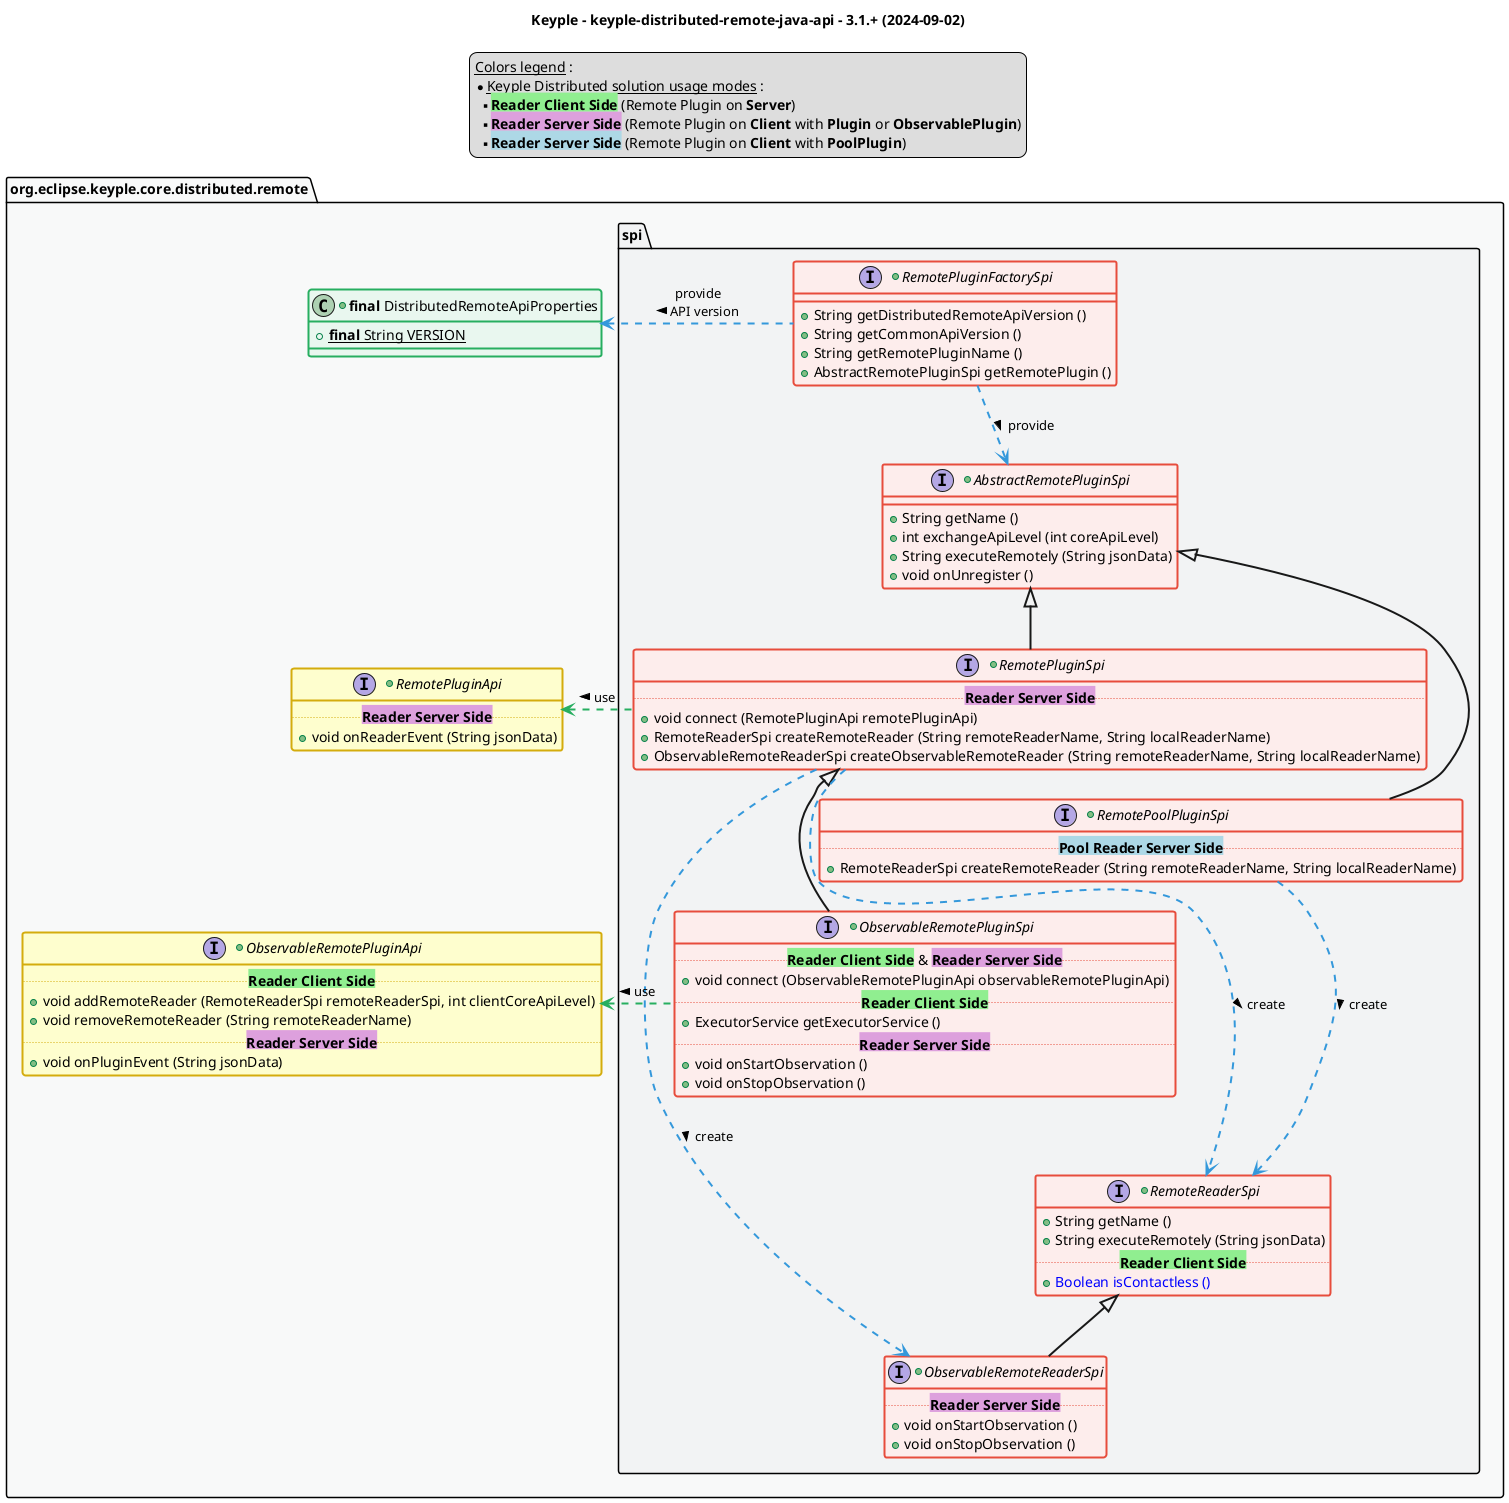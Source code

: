 @startuml
title
    Keyple - keyple-distributed-remote-java-api - 3.1.+ (2024-09-02)
end title

' == THEME ==

'Couleurs issues de : https://htmlcolorcodes.com/fr/tableau-de-couleur/tableau-de-couleur-design-plat/
!define C_GREY1 F8F9F9
!define C_GREY2 F2F3F4
!define C_GREY3 E5E7E9
!define C_GREY4 D7DBDD
!define C_GREY5 CACFD2
!define C_GREY6 BDC3C7
!define C_LINK 3498DB
!define C_USE 27AE60

' -- Styles that don't work with new version of plantuml --
skinparam stereotypeABorderColor #A9DCDF
skinparam stereotypeIBorderColor #B4A7E5
skinparam stereotypeCBorderColor #ADD1B2
skinparam stereotypeEBorderColor #EB93DF
' -- END --

skinparam ClassBorderThickness 2
skinparam ArrowThickness 2

' Yellow
skinparam ClassBackgroundColor #FEFECE
skinparam ClassBorderColor #D4AC0D
' Red
skinparam ClassBackgroundColor<<red>> #FDEDEC
skinparam ClassBorderColor<<red>> #E74C3C
hide <<red>> stereotype
' Purple
skinparam ClassBackgroundColor<<purple>> #F4ECF7
skinparam ClassBorderColor<<purple>> #8E44AD
hide <<purple>> stereotype
' blue
skinparam ClassBackgroundColor<<blue>> #EBF5FB
skinparam ClassBorderColor<<blue>> #3498DB
hide <<blue>> stereotype
' Green
skinparam ClassBackgroundColor<<green>> #E9F7EF
skinparam ClassBorderColor<<green>> #27AE60
hide <<green>> stereotype
' Grey
skinparam ClassBackgroundColor<<grey>> #EAECEE
skinparam ClassBorderColor<<grey>> #2C3E50
hide <<grey>> stereotype

' == CONTENT ==

legend top
    __Colors legend__ :
    * __Keyple Distributed solution usage modes__ :
    ** <back:lightGreen>**Reader Client Side**</back> (Remote Plugin on **Server**)
    ** <back:plum>**Reader Server Side**</back> (Remote Plugin on **Client** with **Plugin** or **ObservablePlugin**)
    ** <back:lightBlue>**Reader Server Side**</back> (Remote Plugin on **Client** with **PoolPlugin**)
end legend

package "org.eclipse.keyple.core.distributed.remote" as api {
    +class "**final** DistributedRemoteApiProperties" as ApiProperties <<green>> {
        +{static} **final** String VERSION
    }
    +interface RemotePluginApi {
        .. <back:plum>**Reader Server Side**</back> ..
        +void onReaderEvent (String jsonData)
    }
    +interface ObservableRemotePluginApi {
        .. <back:lightGreen>**Reader Client Side**</back> ..
        +void addRemoteReader (RemoteReaderSpi remoteReaderSpi, int clientCoreApiLevel)
        +void removeRemoteReader (String remoteReaderName)
        .. <back:plum>**Reader Server Side**</back> ..
        +void onPluginEvent (String jsonData)
    }
    package spi {
        ' Factories
        +interface RemotePluginFactorySpi <<red>> {
            +String getDistributedRemoteApiVersion ()
            +String getCommonApiVersion ()
            +String getRemotePluginName ()
            +AbstractRemotePluginSpi getRemotePlugin ()
        }
        ' Plugins
        +interface AbstractRemotePluginSpi <<red>> {
            +String getName ()
            +int exchangeApiLevel (int coreApiLevel)
            +String executeRemotely (String jsonData)
            +void onUnregister ()
        }
        +interface RemotePluginSpi <<red>> extends AbstractRemotePluginSpi {
            .. <back:plum>**Reader Server Side**</back> ..
            +void connect (RemotePluginApi remotePluginApi)
            +RemoteReaderSpi createRemoteReader (String remoteReaderName, String localReaderName)
            +ObservableRemoteReaderSpi createObservableRemoteReader (String remoteReaderName, String localReaderName)
        }
        +interface ObservableRemotePluginSpi <<red>> extends RemotePluginSpi {
            .. <back:lightGreen>**Reader Client Side**</back> & <back:plum>**Reader Server Side**</back> ..
            +void connect (ObservableRemotePluginApi observableRemotePluginApi)
            .. <back:lightGreen>**Reader Client Side**</back> ..
            +ExecutorService getExecutorService ()
            .. <back:plum>**Reader Server Side**</back> ..
            +void onStartObservation ()
            +void onStopObservation ()
        }
        +interface RemotePoolPluginSpi <<red>> extends AbstractRemotePluginSpi {
            .. <back:lightBlue>**Pool Reader Server Side**</back> ..
            +RemoteReaderSpi createRemoteReader (String remoteReaderName, String localReaderName)
        }
        ' Readers
        +interface RemoteReaderSpi <<red>> {
            +String getName ()
            +String executeRemotely (String jsonData)
            .. <back:lightGreen>**Reader Client Side**</back> ..
            +<color:blue>Boolean isContactless ()
        }
        +interface ObservableRemoteReaderSpi <<red>> extends RemoteReaderSpi {
            .. <back:plum>**Reader Server Side**</back> ..
            +void onStartObservation ()
            +void onStopObservation ()
        }
    }
}

' Associations

RemotePluginFactorySpi .left.> ApiProperties #C_LINK : provide\nAPI version <
RemotePluginFactorySpi ..> AbstractRemotePluginSpi #C_LINK : provide >

RemotePluginSpi .left.> RemotePluginApi #C_USE : use >
RemotePluginSpi ..> RemoteReaderSpi #C_LINK : create >
RemotePluginSpi ..> ObservableRemoteReaderSpi #C_LINK : create >

ObservableRemotePluginSpi .left.> ObservableRemotePluginApi #C_USE : use >

RemotePoolPluginSpi ..> RemoteReaderSpi #C_LINK : create >

' == LAYOUT ==

ObservableRemotePluginSpi -[hidden]- RemoteReaderSpi

' == STYLE ==

package api #C_GREY1 {}
package api.spi #C_GREY2 {}

@enduml